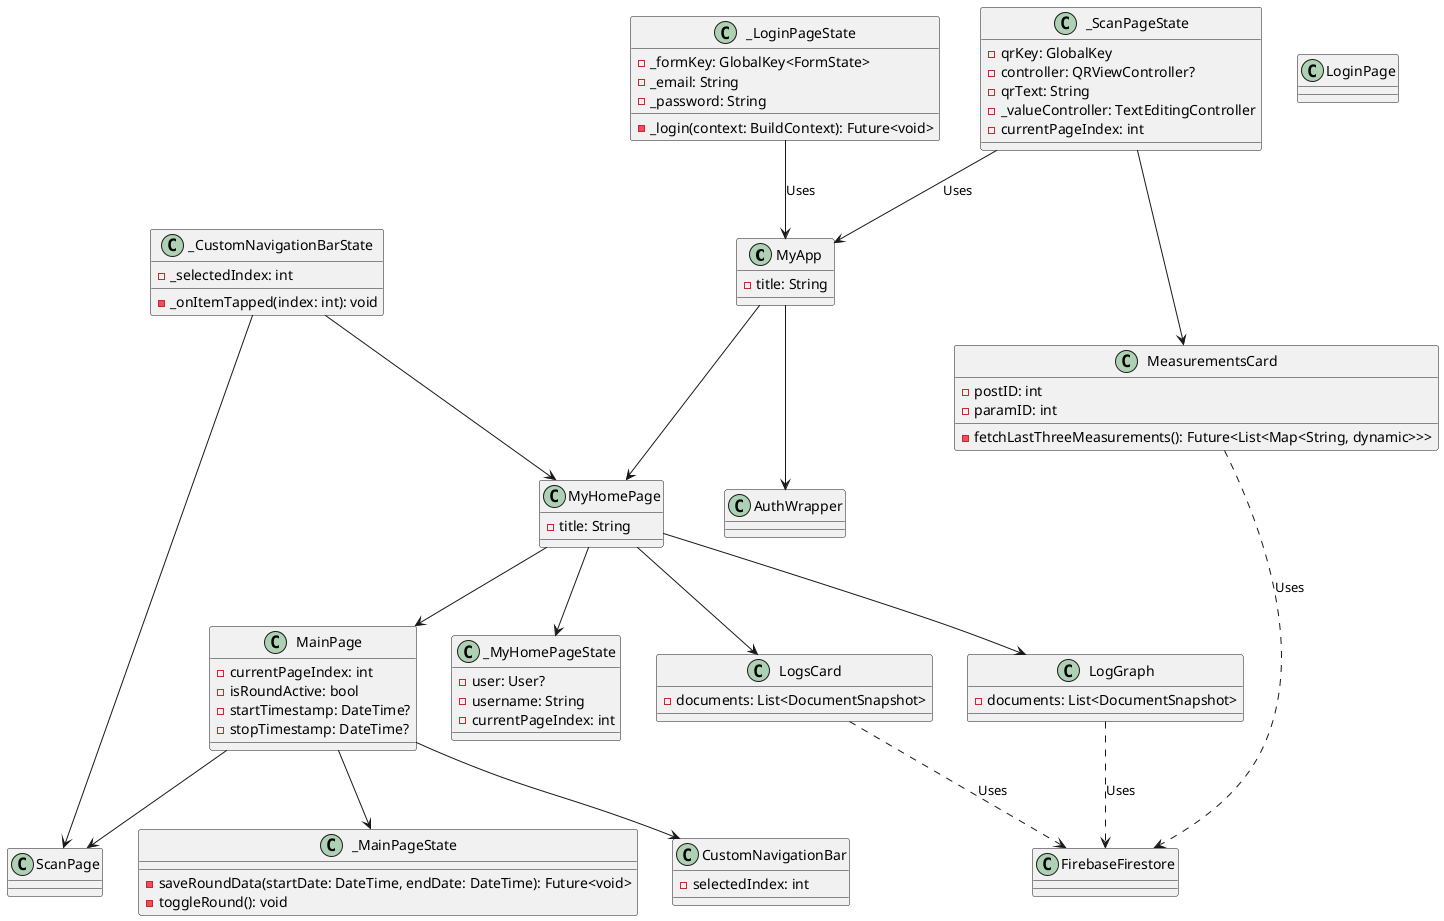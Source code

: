 @startuml

class MyApp {
  - title: String
}

class MyHomePage {
  - title: String
}

class _MyHomePageState {
  - user: User?
  - username: String
  - currentPageIndex: int
}

class AuthWrapper {
}

class MainPage {
  - currentPageIndex: int
  - isRoundActive: bool
  - startTimestamp: DateTime?
  - stopTimestamp: DateTime?
}

class _MainPageState {
  - saveRoundData(startDate: DateTime, endDate: DateTime): Future<void>
  - toggleRound(): void
}

class CustomNavigationBar {
  - selectedIndex: int
}

class _CustomNavigationBarState {
  - _selectedIndex: int
  - _onItemTapped(index: int): void
}

class LoginPage {
}

class _LoginPageState {
  - _formKey: GlobalKey<FormState>
  - _email: String
  - _password: String
  - _login(context: BuildContext): Future<void>
}

class ScanPage {
}

class _ScanPageState {
  - qrKey: GlobalKey
  - controller: QRViewController?
  - qrText: String
  - _valueController: TextEditingController
  - currentPageIndex: int
}

class LogsCard {
  - documents: List<DocumentSnapshot>
}

class LogGraph {
  - documents: List<DocumentSnapshot>
}

class MeasurementsCard {
  - postID: int
  - paramID: int
  - fetchLastThreeMeasurements(): Future<List<Map<String, dynamic>>>
}

MyApp --> MyHomePage
MyApp --> AuthWrapper
MyHomePage --> LogsCard
MyHomePage --> LogGraph
MyHomePage --> _MyHomePageState
MyHomePage --> MainPage

MainPage --> CustomNavigationBar
MainPage --> _MainPageState
MainPage --> ScanPage

_CustomNavigationBarState --> MyHomePage
_CustomNavigationBarState --> ScanPage

_LoginPageState --> MyApp : Uses

_ScanPageState --> MeasurementsCard
_ScanPageState --> MyApp : Uses

MeasurementsCard ..> FirebaseFirestore : Uses
LogsCard ..> FirebaseFirestore : Uses
LogGraph ..> FirebaseFirestore : Uses

@enduml
